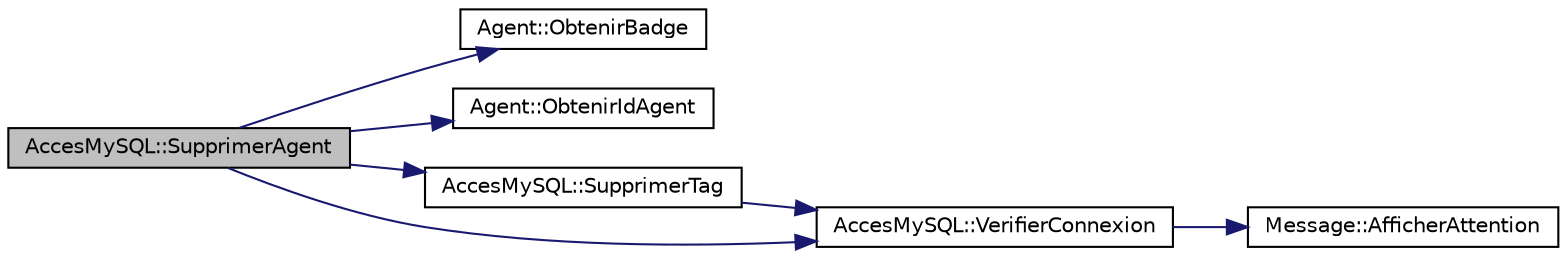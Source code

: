 digraph "AccesMySQL::SupprimerAgent"
{
 // LATEX_PDF_SIZE
  edge [fontname="Helvetica",fontsize="10",labelfontname="Helvetica",labelfontsize="10"];
  node [fontname="Helvetica",fontsize="10",shape=record];
  rankdir="LR";
  Node1 [label="AccesMySQL::SupprimerAgent",height=0.2,width=0.4,color="black", fillcolor="grey75", style="filled", fontcolor="black",tooltip="AccesMySQL::SupprimerAgent Supprime l'agent de la base de données si il n'a aucune association dans l..."];
  Node1 -> Node2 [color="midnightblue",fontsize="10",style="solid",fontname="Helvetica"];
  Node2 [label="Agent::ObtenirBadge",height=0.2,width=0.4,color="black", fillcolor="white", style="filled",URL="$class_agent.html#a1daf7863e5360c3b3f5506aba750f6c0",tooltip=" "];
  Node1 -> Node3 [color="midnightblue",fontsize="10",style="solid",fontname="Helvetica"];
  Node3 [label="Agent::ObtenirIdAgent",height=0.2,width=0.4,color="black", fillcolor="white", style="filled",URL="$class_agent.html#a616562e9104d1428faa120a1daf14d5d",tooltip=" "];
  Node1 -> Node4 [color="midnightblue",fontsize="10",style="solid",fontname="Helvetica"];
  Node4 [label="AccesMySQL::SupprimerTag",height=0.2,width=0.4,color="black", fillcolor="white", style="filled",URL="$class_acces_my_s_q_l.html#a6b71fa3702248deaffb1eca8a3a5320e",tooltip=" "];
  Node4 -> Node5 [color="midnightblue",fontsize="10",style="solid",fontname="Helvetica"];
  Node5 [label="AccesMySQL::VerifierConnexion",height=0.2,width=0.4,color="black", fillcolor="white", style="filled",URL="$class_acces_my_s_q_l.html#ae2b42d87939b253b3cccb1a69b49cc51",tooltip=" "];
  Node5 -> Node6 [color="midnightblue",fontsize="10",style="solid",fontname="Helvetica"];
  Node6 [label="Message::AfficherAttention",height=0.2,width=0.4,color="black", fillcolor="white", style="filled",URL="$class_message.html#ac86f47b97c03cd86df0f23a28ea8a0a9",tooltip="Message::AfficherAttention Permet d'afficher l'information passé en paramètre dans un popup avec une ..."];
  Node1 -> Node5 [color="midnightblue",fontsize="10",style="solid",fontname="Helvetica"];
}
